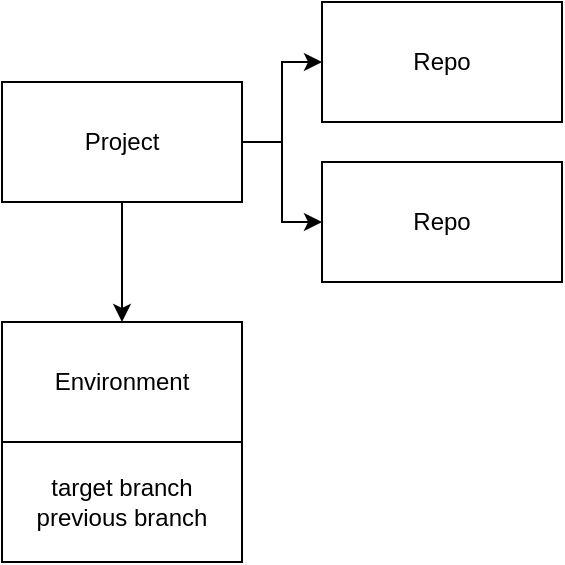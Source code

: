 <mxfile version="20.0.1" type="github">
  <diagram id="FDhtGpcxATnB98PyFVYD" name="Page-1">
    <mxGraphModel dx="1422" dy="788" grid="1" gridSize="10" guides="1" tooltips="1" connect="1" arrows="1" fold="1" page="1" pageScale="1" pageWidth="850" pageHeight="1100" math="0" shadow="0">
      <root>
        <mxCell id="0" />
        <mxCell id="1" parent="0" />
        <mxCell id="DoLM2WJsjHdd2W4i55Rh-4" style="edgeStyle=orthogonalEdgeStyle;rounded=0;orthogonalLoop=1;jettySize=auto;html=1;entryX=0;entryY=0.5;entryDx=0;entryDy=0;" edge="1" parent="1" source="DoLM2WJsjHdd2W4i55Rh-2" target="DoLM2WJsjHdd2W4i55Rh-3">
          <mxGeometry relative="1" as="geometry" />
        </mxCell>
        <mxCell id="DoLM2WJsjHdd2W4i55Rh-6" style="edgeStyle=orthogonalEdgeStyle;rounded=0;orthogonalLoop=1;jettySize=auto;html=1;entryX=0;entryY=0.5;entryDx=0;entryDy=0;" edge="1" parent="1" source="DoLM2WJsjHdd2W4i55Rh-2" target="DoLM2WJsjHdd2W4i55Rh-5">
          <mxGeometry relative="1" as="geometry" />
        </mxCell>
        <mxCell id="DoLM2WJsjHdd2W4i55Rh-8" value="" style="edgeStyle=orthogonalEdgeStyle;rounded=0;orthogonalLoop=1;jettySize=auto;html=1;" edge="1" parent="1" source="DoLM2WJsjHdd2W4i55Rh-2" target="DoLM2WJsjHdd2W4i55Rh-7">
          <mxGeometry relative="1" as="geometry" />
        </mxCell>
        <mxCell id="DoLM2WJsjHdd2W4i55Rh-2" value="Project" style="rounded=0;whiteSpace=wrap;html=1;" vertex="1" parent="1">
          <mxGeometry x="80" y="220" width="120" height="60" as="geometry" />
        </mxCell>
        <mxCell id="DoLM2WJsjHdd2W4i55Rh-3" value="Repo" style="rounded=0;whiteSpace=wrap;html=1;" vertex="1" parent="1">
          <mxGeometry x="240" y="180" width="120" height="60" as="geometry" />
        </mxCell>
        <mxCell id="DoLM2WJsjHdd2W4i55Rh-5" value="Repo" style="rounded=0;whiteSpace=wrap;html=1;" vertex="1" parent="1">
          <mxGeometry x="240" y="260" width="120" height="60" as="geometry" />
        </mxCell>
        <mxCell id="DoLM2WJsjHdd2W4i55Rh-7" value="Environment" style="whiteSpace=wrap;html=1;rounded=0;" vertex="1" parent="1">
          <mxGeometry x="80" y="340" width="120" height="60" as="geometry" />
        </mxCell>
        <mxCell id="DoLM2WJsjHdd2W4i55Rh-9" value="&lt;div&gt;target branch&lt;/div&gt;&lt;div&gt;previous branch&lt;/div&gt;" style="rounded=0;whiteSpace=wrap;html=1;" vertex="1" parent="1">
          <mxGeometry x="80" y="400" width="120" height="60" as="geometry" />
        </mxCell>
      </root>
    </mxGraphModel>
  </diagram>
</mxfile>
